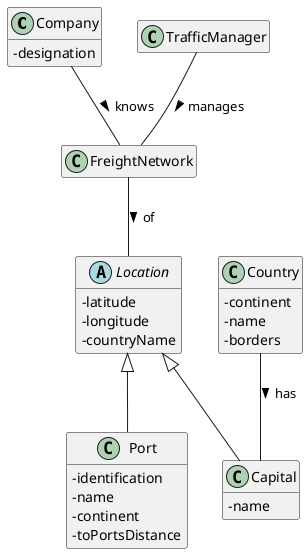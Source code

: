 @startuml
'https://plantuml.com/class-diagram

skinparam classAttributeIconSize 0
hide empty methods
hide empty attributes

class Company {
    -designation
}

class FreightNetwork {}

abstract class Location{
    -latitude
    -longitude
    -countryName
}

class Port {
    -identification
    -name
    -continent
    -toPortsDistance
}

class Capital {
    -name
}

class Country {
    -continent
    -name
    -borders
}

class TrafficManager {}



/'Multiplicidade'/
Company -- FreightNetwork : knows >
Location <|-- Port
Location <|-- Capital
FreightNetwork -- Location : of >
Country -- Capital : has >
/'Dúvidas'/
TrafficManager -- FreightNetwork : manages >

@enduml